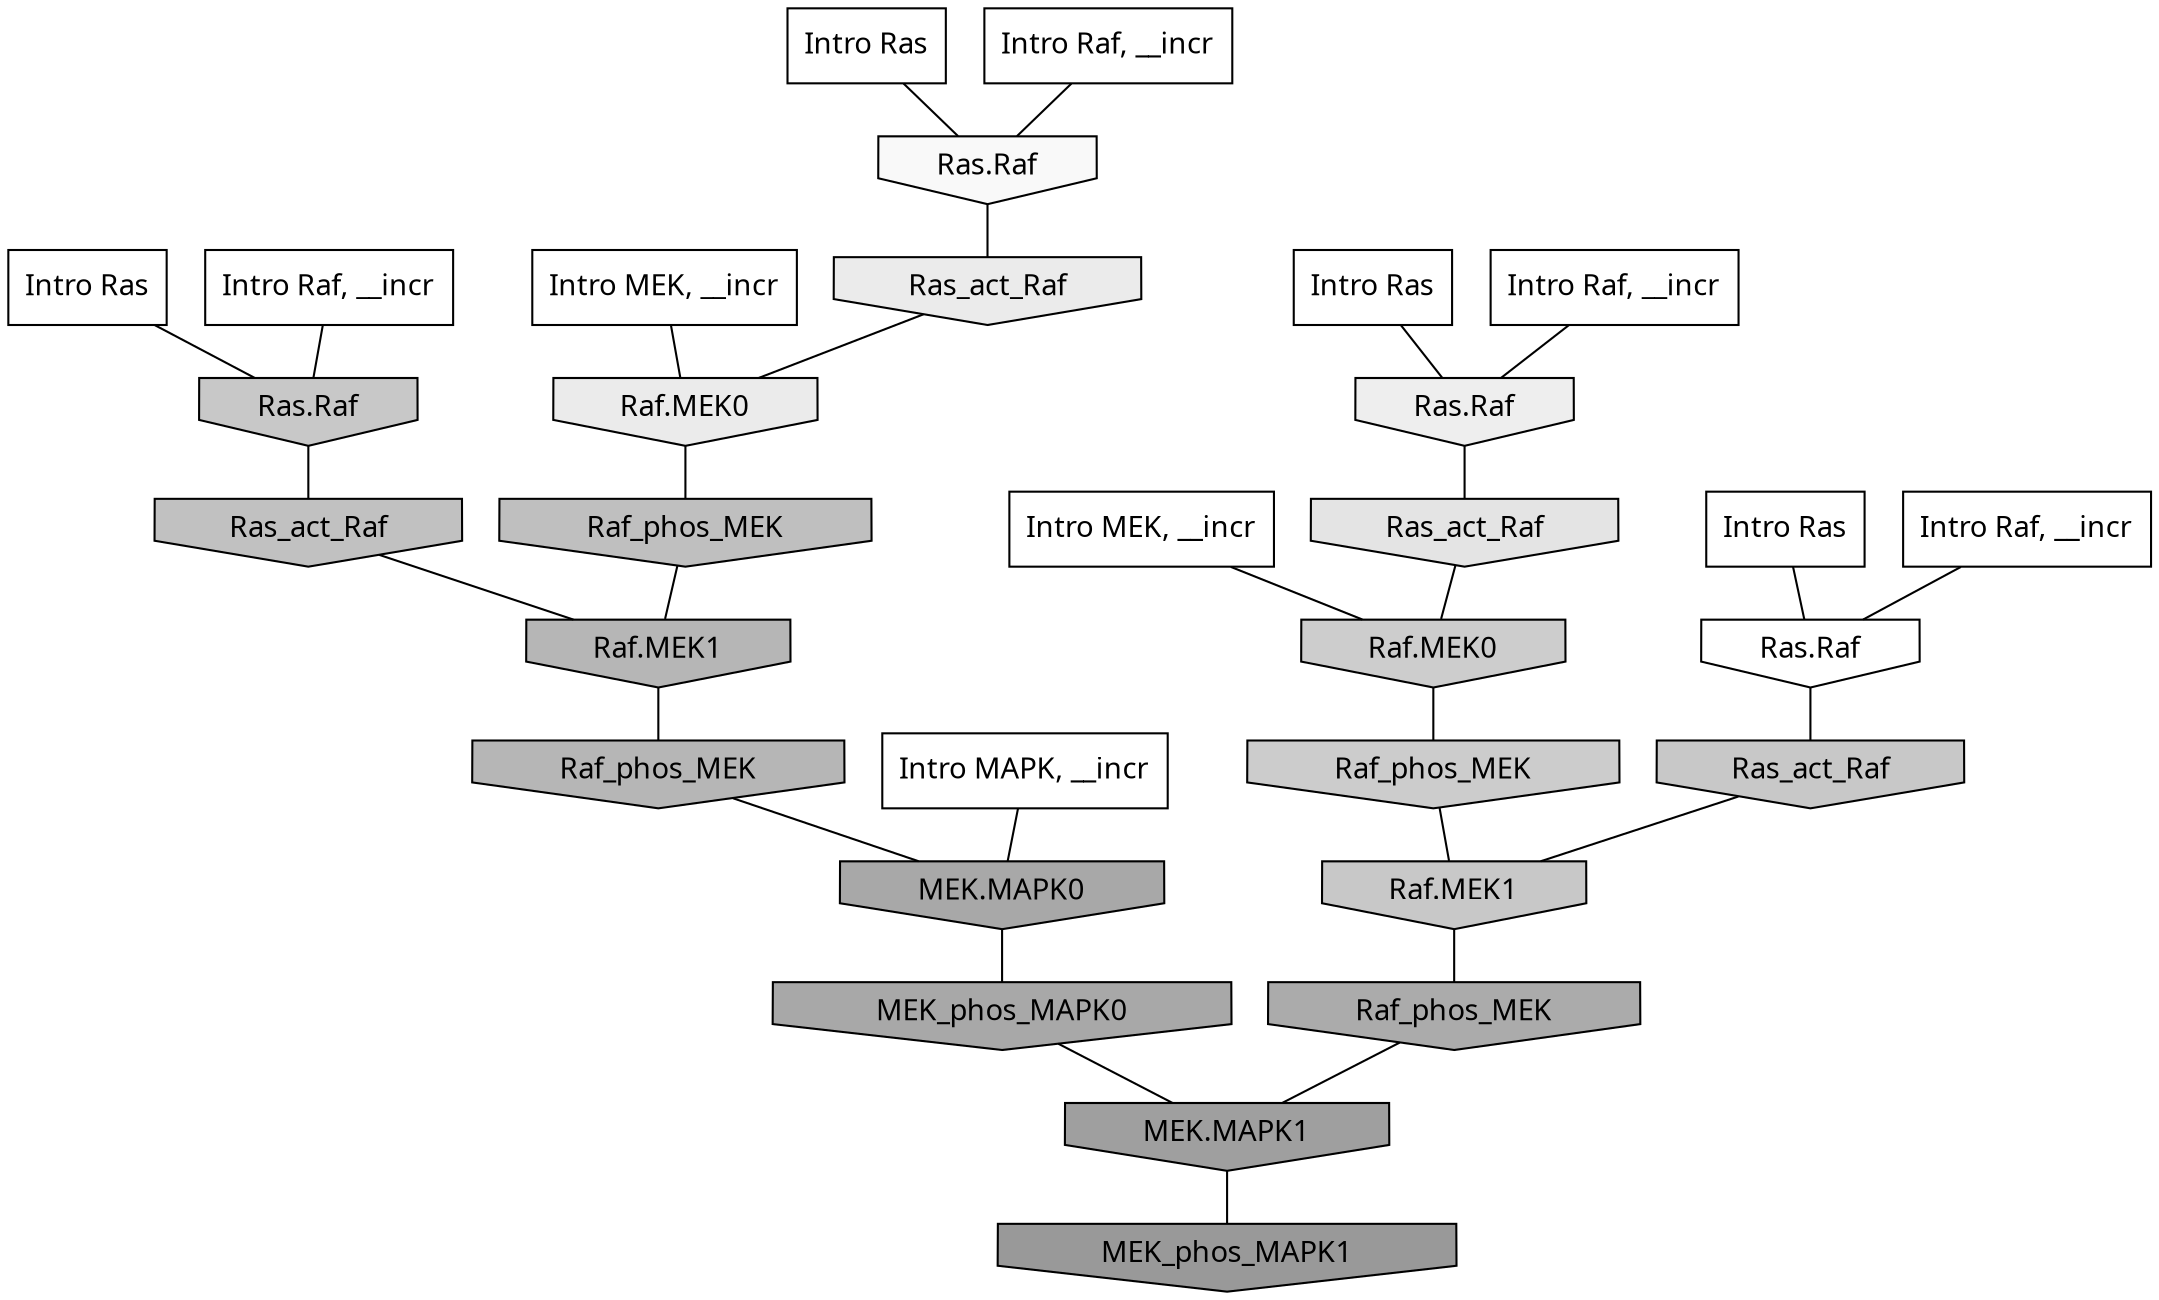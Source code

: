 digraph G{
  rankdir="TB";
  ranksep=0.30;
  node [fontname="CMU Serif"];
  edge [fontname="CMU Serif"];
  
  43 [label="Intro Ras", shape=rectangle, style=filled, fillcolor="0.000 0.000 1.000"]
  
  84 [label="Intro Ras", shape=rectangle, style=filled, fillcolor="0.000 0.000 1.000"]
  
  91 [label="Intro Ras", shape=rectangle, style=filled, fillcolor="0.000 0.000 1.000"]
  
  94 [label="Intro Ras", shape=rectangle, style=filled, fillcolor="0.000 0.000 1.000"]
  
  293 [label="Intro Raf, __incr", shape=rectangle, style=filled, fillcolor="0.000 0.000 1.000"]
  
  635 [label="Intro Raf, __incr", shape=rectangle, style=filled, fillcolor="0.000 0.000 1.000"]
  
  802 [label="Intro Raf, __incr", shape=rectangle, style=filled, fillcolor="0.000 0.000 1.000"]
  
  1059 [label="Intro Raf, __incr", shape=rectangle, style=filled, fillcolor="0.000 0.000 1.000"]
  
  2019 [label="Intro MEK, __incr", shape=rectangle, style=filled, fillcolor="0.000 0.000 1.000"]
  
  2070 [label="Intro MEK, __incr", shape=rectangle, style=filled, fillcolor="0.000 0.000 1.000"]
  
  2399 [label="Intro MAPK, __incr", shape=rectangle, style=filled, fillcolor="0.000 0.000 1.000"]
  
  3291 [label="Ras.Raf", shape=invhouse, style=filled, fillcolor="0.000 0.000 1.000"]
  
  3482 [label="Ras.Raf", shape=invhouse, style=filled, fillcolor="0.000 0.000 0.973"]
  
  3904 [label="Ras.Raf", shape=invhouse, style=filled, fillcolor="0.000 0.000 0.931"]
  
  4057 [label="Ras_act_Raf", shape=invhouse, style=filled, fillcolor="0.000 0.000 0.921"]
  
  4059 [label="Raf.MEK0", shape=invhouse, style=filled, fillcolor="0.000 0.000 0.921"]
  
  4444 [label="Ras_act_Raf", shape=invhouse, style=filled, fillcolor="0.000 0.000 0.894"]
  
  5989 [label="Raf.MEK0", shape=invhouse, style=filled, fillcolor="0.000 0.000 0.804"]
  
  6097 [label="Raf_phos_MEK", shape=invhouse, style=filled, fillcolor="0.000 0.000 0.798"]
  
  6409 [label="Ras_act_Raf", shape=invhouse, style=filled, fillcolor="0.000 0.000 0.784"]
  
  6413 [label="Raf.MEK1", shape=invhouse, style=filled, fillcolor="0.000 0.000 0.784"]
  
  6431 [label="Ras.Raf", shape=invhouse, style=filled, fillcolor="0.000 0.000 0.783"]
  
  7149 [label="Ras_act_Raf", shape=invhouse, style=filled, fillcolor="0.000 0.000 0.757"]
  
  7452 [label="Raf_phos_MEK", shape=invhouse, style=filled, fillcolor="0.000 0.000 0.747"]
  
  8505 [label="Raf.MEK1", shape=invhouse, style=filled, fillcolor="0.000 0.000 0.714"]
  
  8599 [label="Raf_phos_MEK", shape=invhouse, style=filled, fillcolor="0.000 0.000 0.711"]
  
  10277 [label="Raf_phos_MEK", shape=invhouse, style=filled, fillcolor="0.000 0.000 0.670"]
  
  10901 [label="MEK.MAPK0", shape=invhouse, style=filled, fillcolor="0.000 0.000 0.658"]
  
  10936 [label="MEK_phos_MAPK0", shape=invhouse, style=filled, fillcolor="0.000 0.000 0.657"]
  
  12840 [label="MEK.MAPK1", shape=invhouse, style=filled, fillcolor="0.000 0.000 0.624"]
  
  14460 [label="MEK_phos_MAPK1", shape=invhouse, style=filled, fillcolor="0.000 0.000 0.600"]
  
  
  12840 -> 14460 [dir=none, color="0.000 0.000 0.000"] 
  10936 -> 12840 [dir=none, color="0.000 0.000 0.000"] 
  10901 -> 10936 [dir=none, color="0.000 0.000 0.000"] 
  10277 -> 12840 [dir=none, color="0.000 0.000 0.000"] 
  8599 -> 10901 [dir=none, color="0.000 0.000 0.000"] 
  8505 -> 8599 [dir=none, color="0.000 0.000 0.000"] 
  7452 -> 8505 [dir=none, color="0.000 0.000 0.000"] 
  7149 -> 8505 [dir=none, color="0.000 0.000 0.000"] 
  6431 -> 7149 [dir=none, color="0.000 0.000 0.000"] 
  6413 -> 10277 [dir=none, color="0.000 0.000 0.000"] 
  6409 -> 6413 [dir=none, color="0.000 0.000 0.000"] 
  6097 -> 6413 [dir=none, color="0.000 0.000 0.000"] 
  5989 -> 6097 [dir=none, color="0.000 0.000 0.000"] 
  4444 -> 5989 [dir=none, color="0.000 0.000 0.000"] 
  4059 -> 7452 [dir=none, color="0.000 0.000 0.000"] 
  4057 -> 4059 [dir=none, color="0.000 0.000 0.000"] 
  3904 -> 4444 [dir=none, color="0.000 0.000 0.000"] 
  3482 -> 4057 [dir=none, color="0.000 0.000 0.000"] 
  3291 -> 6409 [dir=none, color="0.000 0.000 0.000"] 
  2399 -> 10901 [dir=none, color="0.000 0.000 0.000"] 
  2070 -> 4059 [dir=none, color="0.000 0.000 0.000"] 
  2019 -> 5989 [dir=none, color="0.000 0.000 0.000"] 
  1059 -> 3904 [dir=none, color="0.000 0.000 0.000"] 
  802 -> 3482 [dir=none, color="0.000 0.000 0.000"] 
  635 -> 6431 [dir=none, color="0.000 0.000 0.000"] 
  293 -> 3291 [dir=none, color="0.000 0.000 0.000"] 
  94 -> 3482 [dir=none, color="0.000 0.000 0.000"] 
  91 -> 3291 [dir=none, color="0.000 0.000 0.000"] 
  84 -> 3904 [dir=none, color="0.000 0.000 0.000"] 
  43 -> 6431 [dir=none, color="0.000 0.000 0.000"] 
  
  }
